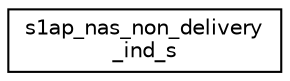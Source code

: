 digraph "Graphical Class Hierarchy"
{
 // LATEX_PDF_SIZE
  edge [fontname="Helvetica",fontsize="10",labelfontname="Helvetica",labelfontsize="10"];
  node [fontname="Helvetica",fontsize="10",shape=record];
  rankdir="LR";
  Node0 [label="s1ap_nas_non_delivery\l_ind_s",height=0.2,width=0.4,color="black", fillcolor="white", style="filled",URL="$structs1ap__nas__non__delivery__ind__s.html",tooltip=" "];
}
